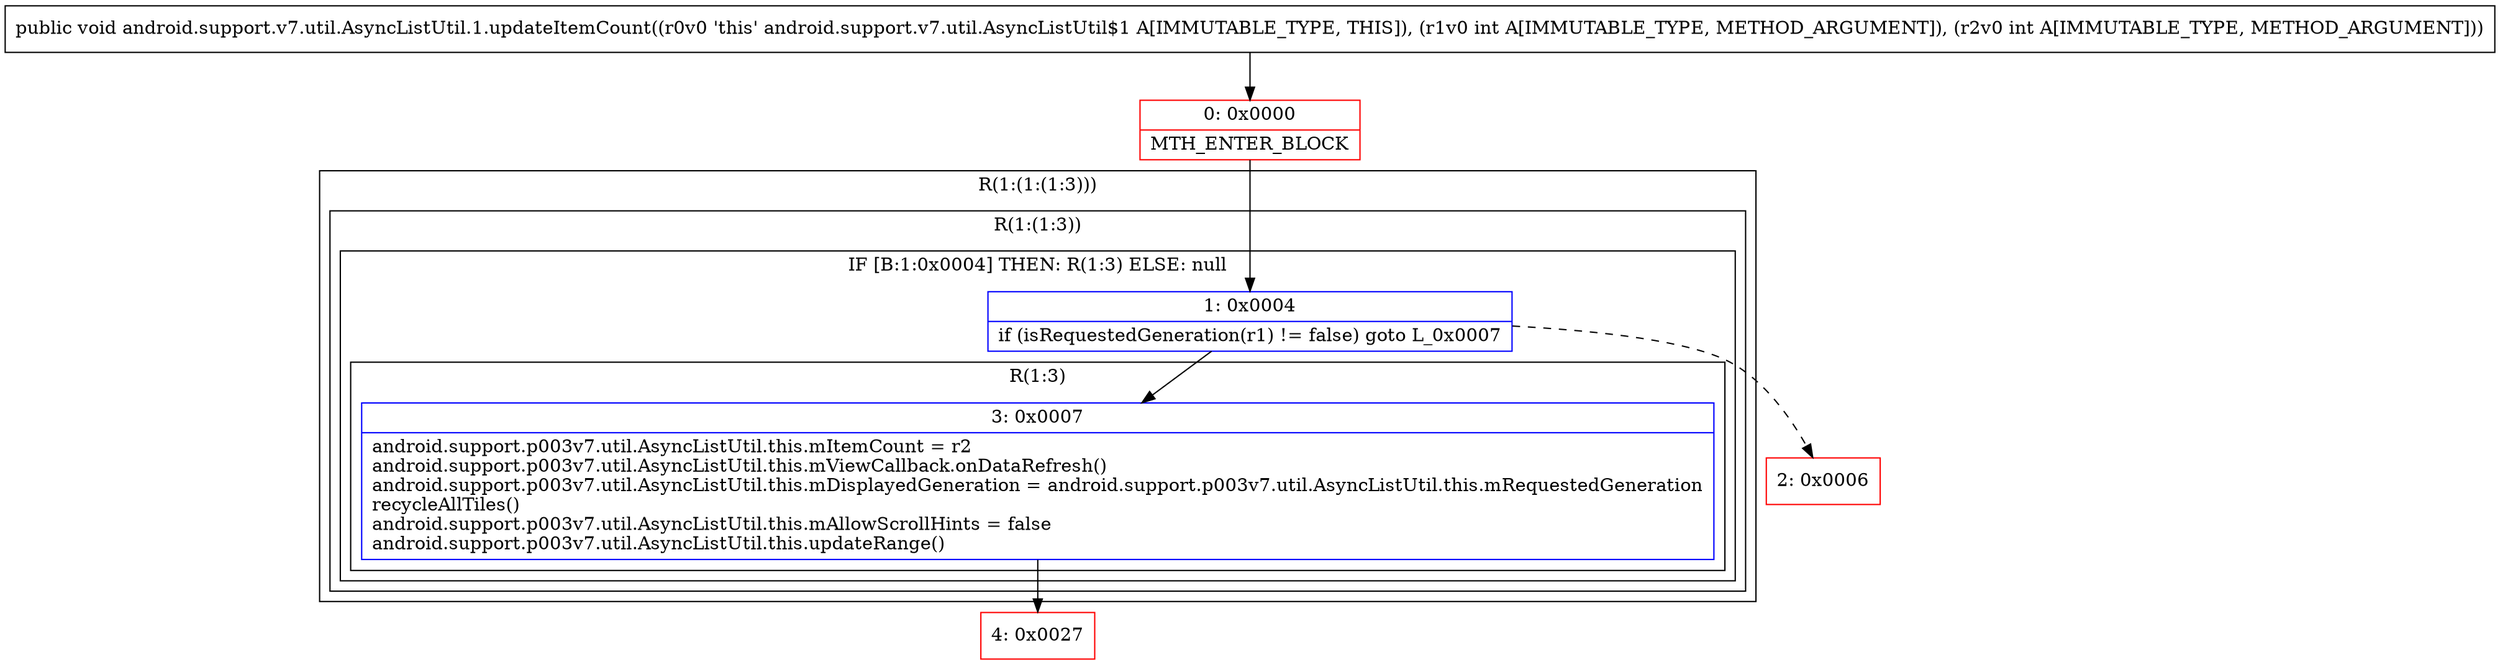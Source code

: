 digraph "CFG forandroid.support.v7.util.AsyncListUtil.1.updateItemCount(II)V" {
subgraph cluster_Region_874804057 {
label = "R(1:(1:(1:3)))";
node [shape=record,color=blue];
subgraph cluster_Region_386984598 {
label = "R(1:(1:3))";
node [shape=record,color=blue];
subgraph cluster_IfRegion_2094303144 {
label = "IF [B:1:0x0004] THEN: R(1:3) ELSE: null";
node [shape=record,color=blue];
Node_1 [shape=record,label="{1\:\ 0x0004|if (isRequestedGeneration(r1) != false) goto L_0x0007\l}"];
subgraph cluster_Region_924835841 {
label = "R(1:3)";
node [shape=record,color=blue];
Node_3 [shape=record,label="{3\:\ 0x0007|android.support.p003v7.util.AsyncListUtil.this.mItemCount = r2\landroid.support.p003v7.util.AsyncListUtil.this.mViewCallback.onDataRefresh()\landroid.support.p003v7.util.AsyncListUtil.this.mDisplayedGeneration = android.support.p003v7.util.AsyncListUtil.this.mRequestedGeneration\lrecycleAllTiles()\landroid.support.p003v7.util.AsyncListUtil.this.mAllowScrollHints = false\landroid.support.p003v7.util.AsyncListUtil.this.updateRange()\l}"];
}
}
}
}
Node_0 [shape=record,color=red,label="{0\:\ 0x0000|MTH_ENTER_BLOCK\l}"];
Node_2 [shape=record,color=red,label="{2\:\ 0x0006}"];
Node_4 [shape=record,color=red,label="{4\:\ 0x0027}"];
MethodNode[shape=record,label="{public void android.support.v7.util.AsyncListUtil.1.updateItemCount((r0v0 'this' android.support.v7.util.AsyncListUtil$1 A[IMMUTABLE_TYPE, THIS]), (r1v0 int A[IMMUTABLE_TYPE, METHOD_ARGUMENT]), (r2v0 int A[IMMUTABLE_TYPE, METHOD_ARGUMENT])) }"];
MethodNode -> Node_0;
Node_1 -> Node_2[style=dashed];
Node_1 -> Node_3;
Node_3 -> Node_4;
Node_0 -> Node_1;
}

